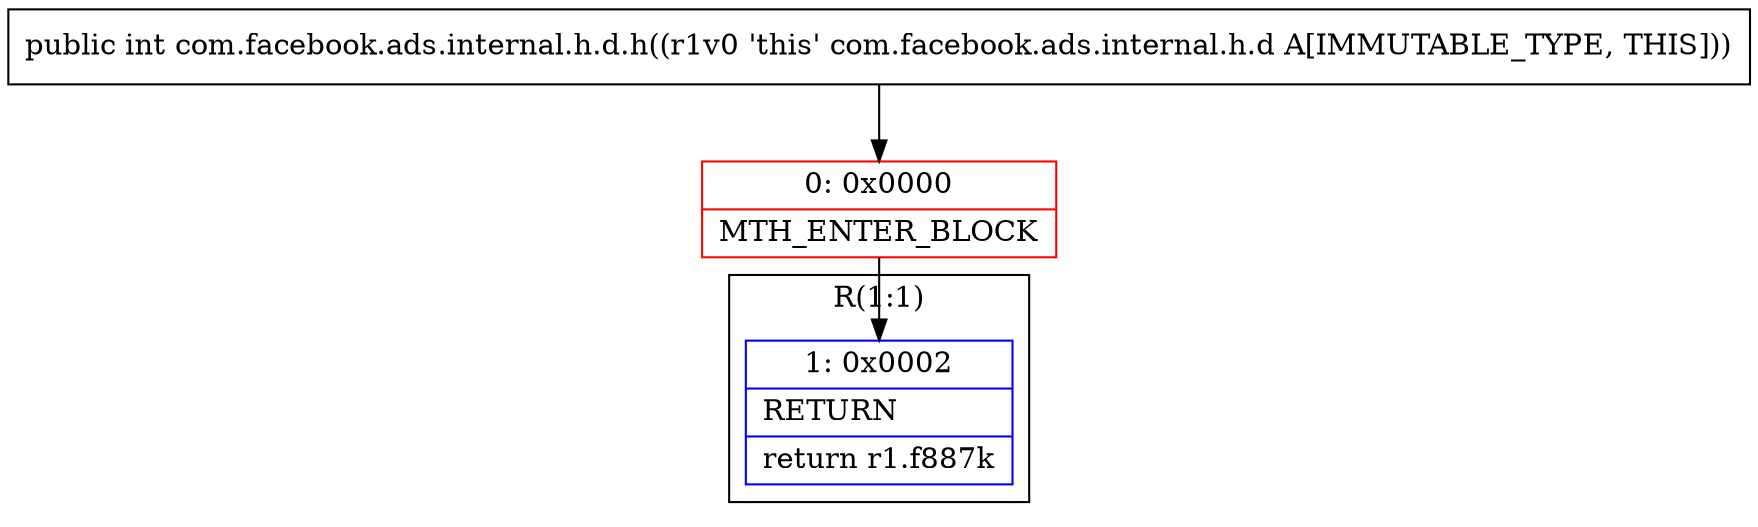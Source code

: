 digraph "CFG forcom.facebook.ads.internal.h.d.h()I" {
subgraph cluster_Region_437689685 {
label = "R(1:1)";
node [shape=record,color=blue];
Node_1 [shape=record,label="{1\:\ 0x0002|RETURN\l|return r1.f887k\l}"];
}
Node_0 [shape=record,color=red,label="{0\:\ 0x0000|MTH_ENTER_BLOCK\l}"];
MethodNode[shape=record,label="{public int com.facebook.ads.internal.h.d.h((r1v0 'this' com.facebook.ads.internal.h.d A[IMMUTABLE_TYPE, THIS])) }"];
MethodNode -> Node_0;
Node_0 -> Node_1;
}

